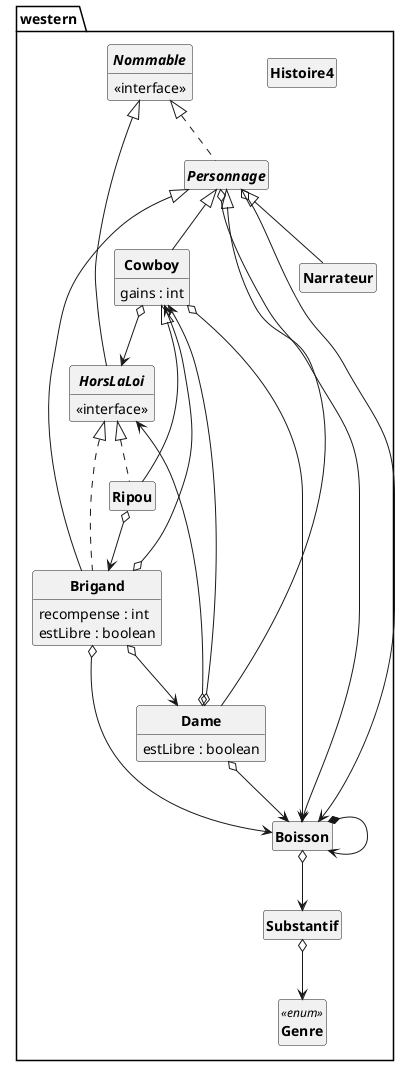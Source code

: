 @startuml
'https://plantuml.com/class-diagram 
 skinparam classAttributeIconSize 0 
skinparam classFontStyle Bold
skinparam style strictuml
hide empty members
package western{
class Histoire4{ 

 } 
enum Genre <<enum>> { 

 } 
interface HorsLaLoi implements Nommable{ 
<<interface>>
 } 
class Cowboy extends Personnage{ 
gains : int

 } 
interface Nommable{ 
<<interface>>
 } 
class Ripou extends Cowboy implements HorsLaLoi{ 

 } 
class Dame extends Personnage{ 
estLibre : boolean

 } 
class Substantif{ 

 } 
class Narrateur extends Personnage{ 

 } 
abstract class Personnage implements Nommable{ 

 } 
class Brigand extends Personnage implements HorsLaLoi{ 
recompense : int
estLibre : boolean

 } 
class Boisson{ 

 } 
Cowboy o--> HorsLaLoi
Cowboy o--> Boisson
Ripou o--> Brigand
Dame o--> Cowboy
Dame o--> HorsLaLoi
Dame o--> Boisson
Substantif o--> Genre
Personnage o--> Boisson
Personnage o--> Boisson
Brigand o--> Dame
Brigand o--> Cowboy
Brigand o--> Boisson
Boisson o--> Substantif
Boisson*->Boisson
}
@enduml
